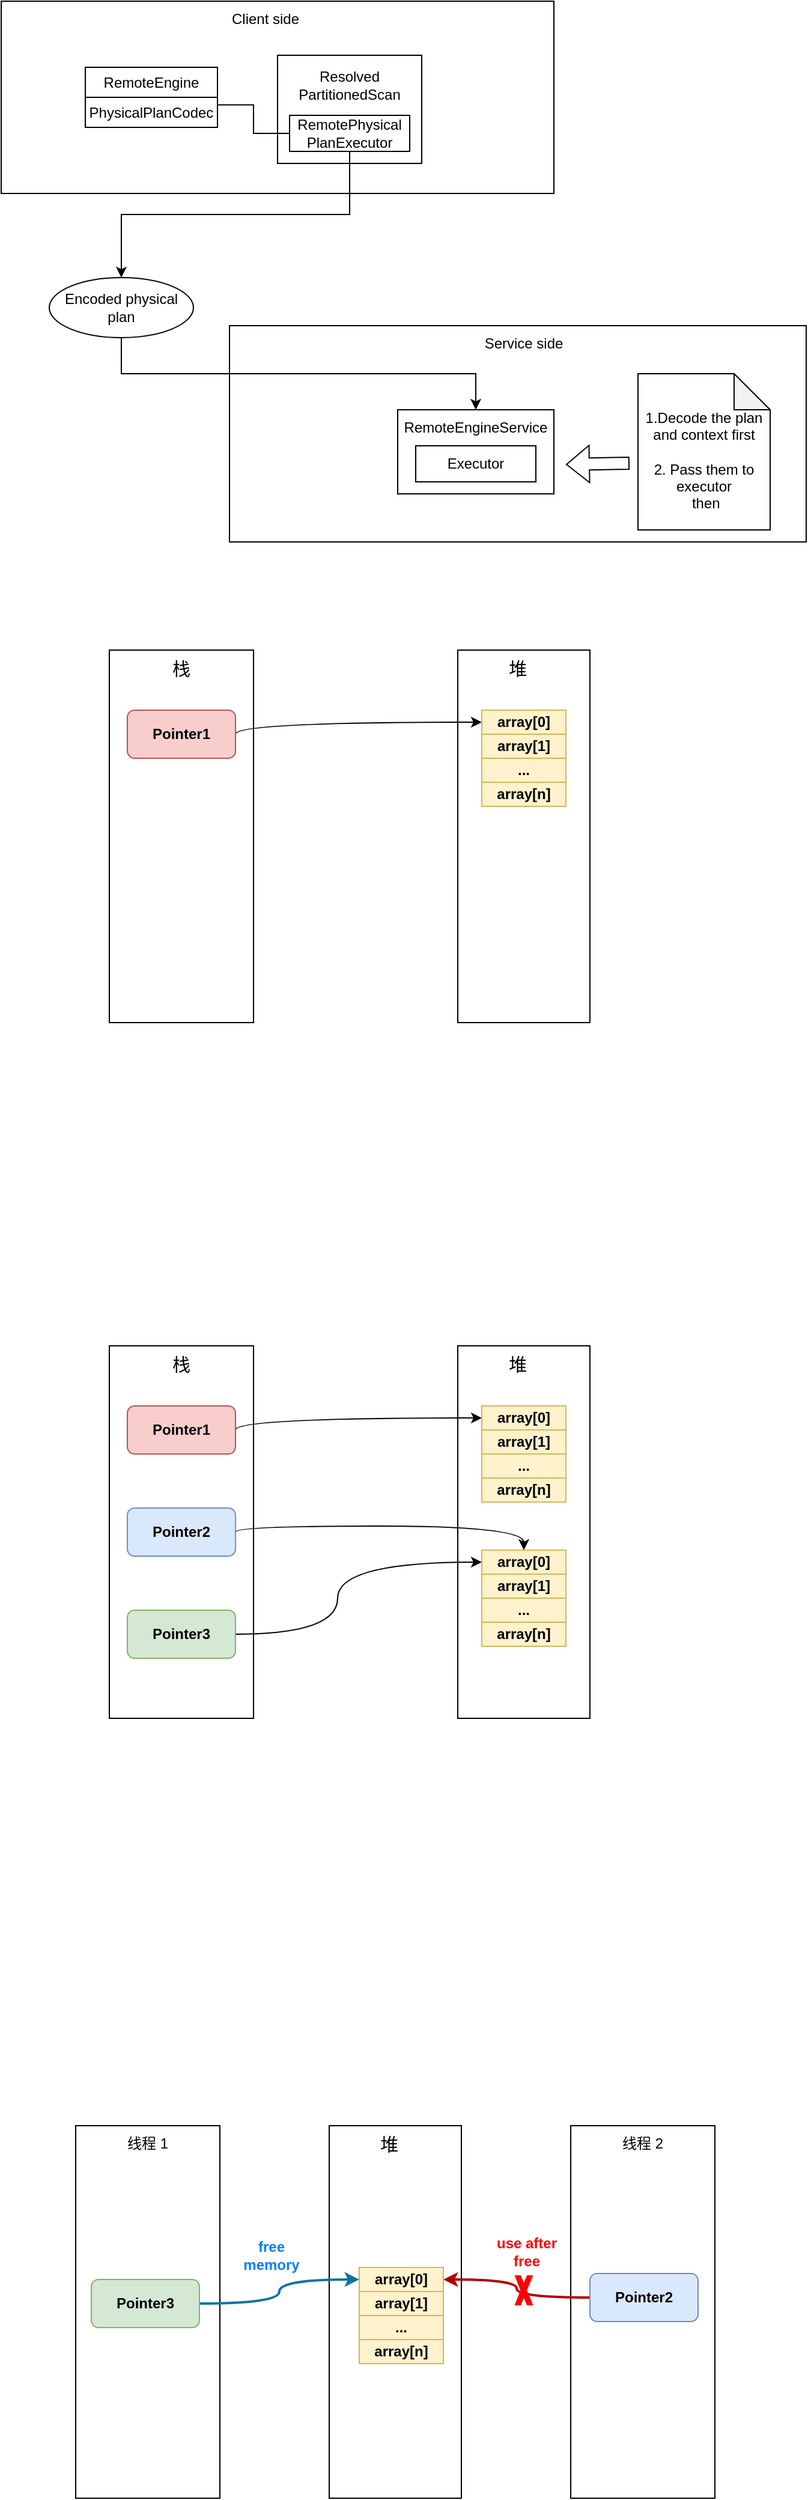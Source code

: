 <mxfile version="24.0.2" type="github">
  <diagram name="第 1 页" id="70xDTCp4IQkPO69VibeZ">
    <mxGraphModel dx="1414" dy="635" grid="0" gridSize="10" guides="1" tooltips="1" connect="1" arrows="1" fold="1" page="1" pageScale="1" pageWidth="827" pageHeight="1169" math="0" shadow="0">
      <root>
        <mxCell id="0" />
        <mxCell id="1" parent="0" />
        <mxCell id="eVmmj1NLvfO43Fu2ZoAp-78" value="" style="rounded=0;whiteSpace=wrap;html=1;" vertex="1" parent="1">
          <mxGeometry x="534" y="1838" width="120" height="310" as="geometry" />
        </mxCell>
        <mxCell id="eVmmj1NLvfO43Fu2ZoAp-3" value="" style="rounded=0;whiteSpace=wrap;html=1;" vertex="1" parent="1">
          <mxGeometry x="440" y="610" width="110" height="310" as="geometry" />
        </mxCell>
        <mxCell id="vCgPqWndhAU-b185812Y-34" value="" style="rounded=0;whiteSpace=wrap;html=1;" parent="1" vertex="1">
          <mxGeometry x="250" y="340" width="480" height="180" as="geometry" />
        </mxCell>
        <mxCell id="vCgPqWndhAU-b185812Y-26" value="" style="rounded=0;whiteSpace=wrap;html=1;" parent="1" vertex="1">
          <mxGeometry x="60" y="70" width="460" height="160" as="geometry" />
        </mxCell>
        <mxCell id="vCgPqWndhAU-b185812Y-1" value="" style="rounded=0;whiteSpace=wrap;html=1;" parent="1" vertex="1">
          <mxGeometry x="290" y="115" width="120" height="90" as="geometry" />
        </mxCell>
        <mxCell id="vCgPqWndhAU-b185812Y-2" value="&lt;div&gt;Resolved&lt;/div&gt;&lt;div&gt;PartitionedScan&lt;/div&gt;" style="text;html=1;strokeColor=none;fillColor=none;align=center;verticalAlign=middle;whiteSpace=wrap;rounded=0;" parent="1" vertex="1">
          <mxGeometry x="320" y="125" width="60" height="30" as="geometry" />
        </mxCell>
        <mxCell id="vCgPqWndhAU-b185812Y-20" style="edgeStyle=orthogonalEdgeStyle;rounded=0;orthogonalLoop=1;jettySize=auto;html=1;exitX=0;exitY=0.5;exitDx=0;exitDy=0;entryX=1;entryY=0.25;entryDx=0;entryDy=0;endArrow=none;endFill=0;" parent="1" source="vCgPqWndhAU-b185812Y-3" target="vCgPqWndhAU-b185812Y-19" edge="1">
          <mxGeometry relative="1" as="geometry" />
        </mxCell>
        <mxCell id="vCgPqWndhAU-b185812Y-3" value="" style="rounded=0;whiteSpace=wrap;html=1;" parent="1" vertex="1">
          <mxGeometry x="300" y="165" width="100" height="30" as="geometry" />
        </mxCell>
        <mxCell id="vCgPqWndhAU-b185812Y-22" style="edgeStyle=orthogonalEdgeStyle;rounded=0;orthogonalLoop=1;jettySize=auto;html=1;exitX=0.5;exitY=1;exitDx=0;exitDy=0;" parent="1" source="vCgPqWndhAU-b185812Y-4" target="vCgPqWndhAU-b185812Y-21" edge="1">
          <mxGeometry relative="1" as="geometry" />
        </mxCell>
        <mxCell id="vCgPqWndhAU-b185812Y-4" value="&lt;div&gt;RemotePhysical&lt;/div&gt;&lt;div&gt;PlanExecutor&lt;/div&gt;" style="text;html=1;strokeColor=none;fillColor=none;align=center;verticalAlign=middle;whiteSpace=wrap;rounded=0;" parent="1" vertex="1">
          <mxGeometry x="320" y="165" width="60" height="30" as="geometry" />
        </mxCell>
        <mxCell id="vCgPqWndhAU-b185812Y-16" value="RemoteEngine" style="rounded=0;whiteSpace=wrap;html=1;" parent="1" vertex="1">
          <mxGeometry x="130" y="125" width="110" height="25" as="geometry" />
        </mxCell>
        <mxCell id="vCgPqWndhAU-b185812Y-19" value="PhysicalPlanCodec" style="rounded=0;whiteSpace=wrap;html=1;" parent="1" vertex="1">
          <mxGeometry x="130" y="150" width="110" height="25" as="geometry" />
        </mxCell>
        <mxCell id="vCgPqWndhAU-b185812Y-27" style="edgeStyle=orthogonalEdgeStyle;rounded=0;orthogonalLoop=1;jettySize=auto;html=1;exitX=0.5;exitY=1;exitDx=0;exitDy=0;entryX=0.5;entryY=0;entryDx=0;entryDy=0;" parent="1" source="vCgPqWndhAU-b185812Y-21" target="vCgPqWndhAU-b185812Y-23" edge="1">
          <mxGeometry relative="1" as="geometry" />
        </mxCell>
        <mxCell id="vCgPqWndhAU-b185812Y-21" value="Encoded physical plan" style="ellipse;whiteSpace=wrap;html=1;" parent="1" vertex="1">
          <mxGeometry x="100" y="300" width="120" height="50" as="geometry" />
        </mxCell>
        <mxCell id="vCgPqWndhAU-b185812Y-23" value="" style="rounded=0;whiteSpace=wrap;html=1;" parent="1" vertex="1">
          <mxGeometry x="390" y="410" width="130" height="70" as="geometry" />
        </mxCell>
        <mxCell id="vCgPqWndhAU-b185812Y-28" value="Executor" style="rounded=0;whiteSpace=wrap;html=1;" parent="1" vertex="1">
          <mxGeometry x="405" y="440" width="100" height="30" as="geometry" />
        </mxCell>
        <mxCell id="vCgPqWndhAU-b185812Y-29" value="RemoteEngineService" style="text;html=1;strokeColor=none;fillColor=none;align=center;verticalAlign=middle;whiteSpace=wrap;rounded=0;" parent="1" vertex="1">
          <mxGeometry x="425" y="410" width="60" height="30" as="geometry" />
        </mxCell>
        <mxCell id="vCgPqWndhAU-b185812Y-31" value="&lt;div&gt;&lt;br&gt;&lt;/div&gt;&lt;div&gt;1.Decode the plan and context first&lt;/div&gt;&lt;div&gt;&lt;br&gt;&lt;/div&gt;&lt;div&gt;2. Pass them to executor&lt;br&gt;&lt;/div&gt;&amp;nbsp;then" style="shape=note;whiteSpace=wrap;html=1;backgroundOutline=1;darkOpacity=0.05;" parent="1" vertex="1">
          <mxGeometry x="590" y="380" width="110" height="130" as="geometry" />
        </mxCell>
        <mxCell id="vCgPqWndhAU-b185812Y-32" value="" style="shape=flexArrow;endArrow=classic;html=1;rounded=0;exitX=0.027;exitY=0.377;exitDx=0;exitDy=0;exitPerimeter=0;" parent="1" edge="1">
          <mxGeometry width="50" height="50" relative="1" as="geometry">
            <mxPoint x="582.97" y="454.5" as="sourcePoint" />
            <mxPoint x="530" y="455.49" as="targetPoint" />
          </mxGeometry>
        </mxCell>
        <mxCell id="vCgPqWndhAU-b185812Y-35" value="Client side" style="text;html=1;strokeColor=none;fillColor=none;align=center;verticalAlign=middle;whiteSpace=wrap;rounded=0;" parent="1" vertex="1">
          <mxGeometry x="250" y="70" width="60" height="30" as="geometry" />
        </mxCell>
        <mxCell id="vCgPqWndhAU-b185812Y-36" value="Service side" style="text;html=1;strokeColor=none;fillColor=none;align=center;verticalAlign=middle;whiteSpace=wrap;rounded=0;" parent="1" vertex="1">
          <mxGeometry x="460" y="340" width="70" height="30" as="geometry" />
        </mxCell>
        <mxCell id="eVmmj1NLvfO43Fu2ZoAp-1" value="" style="rounded=0;whiteSpace=wrap;html=1;" vertex="1" parent="1">
          <mxGeometry x="150" y="610" width="120" height="310" as="geometry" />
        </mxCell>
        <mxCell id="eVmmj1NLvfO43Fu2ZoAp-19" style="edgeStyle=orthogonalEdgeStyle;rounded=0;orthogonalLoop=1;jettySize=auto;html=1;exitX=1;exitY=0.5;exitDx=0;exitDy=0;entryX=0;entryY=0.5;entryDx=0;entryDy=0;curved=1;" edge="1" parent="1" source="eVmmj1NLvfO43Fu2ZoAp-2" target="eVmmj1NLvfO43Fu2ZoAp-4">
          <mxGeometry relative="1" as="geometry">
            <Array as="points">
              <mxPoint x="255" y="670" />
            </Array>
          </mxGeometry>
        </mxCell>
        <mxCell id="eVmmj1NLvfO43Fu2ZoAp-2" value="Pointer1" style="rounded=1;whiteSpace=wrap;html=1;fontStyle=1;fillColor=#f8cecc;strokeColor=#b85450;" vertex="1" parent="1">
          <mxGeometry x="165" y="660" width="90" height="40" as="geometry" />
        </mxCell>
        <mxCell id="eVmmj1NLvfO43Fu2ZoAp-4" value="array[0]" style="rounded=0;whiteSpace=wrap;html=1;fontStyle=1;fillColor=#fff2cc;strokeColor=#d6b656;" vertex="1" parent="1">
          <mxGeometry x="460" y="660" width="70" height="20" as="geometry" />
        </mxCell>
        <mxCell id="eVmmj1NLvfO43Fu2ZoAp-5" value="array[1]" style="rounded=0;whiteSpace=wrap;html=1;fontStyle=1;fillColor=#fff2cc;strokeColor=#d6b656;" vertex="1" parent="1">
          <mxGeometry x="460" y="680" width="70" height="20" as="geometry" />
        </mxCell>
        <mxCell id="eVmmj1NLvfO43Fu2ZoAp-6" value="..." style="rounded=0;whiteSpace=wrap;html=1;fontStyle=1;fillColor=#fff2cc;strokeColor=#d6b656;" vertex="1" parent="1">
          <mxGeometry x="460" y="700" width="70" height="20" as="geometry" />
        </mxCell>
        <mxCell id="eVmmj1NLvfO43Fu2ZoAp-7" value="array[n]" style="rounded=0;whiteSpace=wrap;html=1;fontStyle=1;fillColor=#fff2cc;strokeColor=#d6b656;" vertex="1" parent="1">
          <mxGeometry x="460" y="720" width="70" height="20" as="geometry" />
        </mxCell>
        <mxCell id="eVmmj1NLvfO43Fu2ZoAp-20" value="&lt;font style=&quot;font-size: 15px;&quot;&gt;栈&lt;/font&gt;" style="text;html=1;align=center;verticalAlign=middle;whiteSpace=wrap;rounded=0;" vertex="1" parent="1">
          <mxGeometry x="180" y="610" width="60" height="30" as="geometry" />
        </mxCell>
        <mxCell id="eVmmj1NLvfO43Fu2ZoAp-21" value="&lt;font style=&quot;font-size: 15px;&quot;&gt;堆&lt;/font&gt;" style="text;html=1;align=center;verticalAlign=middle;whiteSpace=wrap;rounded=0;" vertex="1" parent="1">
          <mxGeometry x="460" y="610" width="60" height="30" as="geometry" />
        </mxCell>
        <mxCell id="eVmmj1NLvfO43Fu2ZoAp-23" value="" style="rounded=0;whiteSpace=wrap;html=1;" vertex="1" parent="1">
          <mxGeometry x="440" y="1189" width="110" height="310" as="geometry" />
        </mxCell>
        <mxCell id="eVmmj1NLvfO43Fu2ZoAp-24" value="" style="rounded=0;whiteSpace=wrap;html=1;" vertex="1" parent="1">
          <mxGeometry x="150" y="1189" width="120" height="310" as="geometry" />
        </mxCell>
        <mxCell id="eVmmj1NLvfO43Fu2ZoAp-25" style="edgeStyle=orthogonalEdgeStyle;rounded=0;orthogonalLoop=1;jettySize=auto;html=1;exitX=1;exitY=0.5;exitDx=0;exitDy=0;entryX=0;entryY=0.5;entryDx=0;entryDy=0;curved=1;" edge="1" parent="1" source="eVmmj1NLvfO43Fu2ZoAp-26" target="eVmmj1NLvfO43Fu2ZoAp-27">
          <mxGeometry relative="1" as="geometry">
            <Array as="points">
              <mxPoint x="255" y="1249" />
            </Array>
          </mxGeometry>
        </mxCell>
        <mxCell id="eVmmj1NLvfO43Fu2ZoAp-26" value="Pointer1" style="rounded=1;whiteSpace=wrap;html=1;fontStyle=1;fillColor=#f8cecc;strokeColor=#b85450;" vertex="1" parent="1">
          <mxGeometry x="165" y="1239" width="90" height="40" as="geometry" />
        </mxCell>
        <mxCell id="eVmmj1NLvfO43Fu2ZoAp-27" value="array[0]" style="rounded=0;whiteSpace=wrap;html=1;fontStyle=1;fillColor=#fff2cc;strokeColor=#d6b656;" vertex="1" parent="1">
          <mxGeometry x="460" y="1239" width="70" height="20" as="geometry" />
        </mxCell>
        <mxCell id="eVmmj1NLvfO43Fu2ZoAp-28" value="array[1]" style="rounded=0;whiteSpace=wrap;html=1;fontStyle=1;fillColor=#fff2cc;strokeColor=#d6b656;" vertex="1" parent="1">
          <mxGeometry x="460" y="1259" width="70" height="20" as="geometry" />
        </mxCell>
        <mxCell id="eVmmj1NLvfO43Fu2ZoAp-29" value="..." style="rounded=0;whiteSpace=wrap;html=1;fontStyle=1;fillColor=#fff2cc;strokeColor=#d6b656;" vertex="1" parent="1">
          <mxGeometry x="460" y="1279" width="70" height="20" as="geometry" />
        </mxCell>
        <mxCell id="eVmmj1NLvfO43Fu2ZoAp-30" value="array[n]" style="rounded=0;whiteSpace=wrap;html=1;fontStyle=1;fillColor=#fff2cc;strokeColor=#d6b656;" vertex="1" parent="1">
          <mxGeometry x="460" y="1299" width="70" height="20" as="geometry" />
        </mxCell>
        <mxCell id="eVmmj1NLvfO43Fu2ZoAp-31" style="edgeStyle=orthogonalEdgeStyle;rounded=0;orthogonalLoop=1;jettySize=auto;html=1;exitX=1;exitY=0.5;exitDx=0;exitDy=0;entryX=0.5;entryY=0;entryDx=0;entryDy=0;curved=1;" edge="1" parent="1" source="eVmmj1NLvfO43Fu2ZoAp-32" target="eVmmj1NLvfO43Fu2ZoAp-33">
          <mxGeometry relative="1" as="geometry">
            <Array as="points">
              <mxPoint x="255" y="1339" />
              <mxPoint x="495" y="1339" />
            </Array>
          </mxGeometry>
        </mxCell>
        <mxCell id="eVmmj1NLvfO43Fu2ZoAp-32" value="Pointer2" style="rounded=1;whiteSpace=wrap;html=1;fontStyle=1;fillColor=#dae8fc;strokeColor=#6c8ebf;" vertex="1" parent="1">
          <mxGeometry x="165" y="1324" width="90" height="40" as="geometry" />
        </mxCell>
        <mxCell id="eVmmj1NLvfO43Fu2ZoAp-33" value="array[0]" style="rounded=0;whiteSpace=wrap;html=1;fontStyle=1;fillColor=#fff2cc;strokeColor=#d6b656;" vertex="1" parent="1">
          <mxGeometry x="460" y="1359" width="70" height="20" as="geometry" />
        </mxCell>
        <mxCell id="eVmmj1NLvfO43Fu2ZoAp-34" value="array[1]" style="rounded=0;whiteSpace=wrap;html=1;fontStyle=1;fillColor=#fff2cc;strokeColor=#d6b656;" vertex="1" parent="1">
          <mxGeometry x="460" y="1379" width="70" height="20" as="geometry" />
        </mxCell>
        <mxCell id="eVmmj1NLvfO43Fu2ZoAp-35" value="..." style="rounded=0;whiteSpace=wrap;html=1;fontStyle=1;fillColor=#fff2cc;strokeColor=#d6b656;" vertex="1" parent="1">
          <mxGeometry x="460" y="1399" width="70" height="20" as="geometry" />
        </mxCell>
        <mxCell id="eVmmj1NLvfO43Fu2ZoAp-36" value="array[n]" style="rounded=0;whiteSpace=wrap;html=1;fontStyle=1;fillColor=#fff2cc;strokeColor=#d6b656;" vertex="1" parent="1">
          <mxGeometry x="460" y="1419" width="70" height="20" as="geometry" />
        </mxCell>
        <mxCell id="eVmmj1NLvfO43Fu2ZoAp-37" style="edgeStyle=orthogonalEdgeStyle;rounded=0;orthogonalLoop=1;jettySize=auto;html=1;exitX=1;exitY=0.5;exitDx=0;exitDy=0;entryX=0;entryY=0.5;entryDx=0;entryDy=0;curved=1;" edge="1" parent="1" source="eVmmj1NLvfO43Fu2ZoAp-38" target="eVmmj1NLvfO43Fu2ZoAp-33">
          <mxGeometry relative="1" as="geometry">
            <Array as="points">
              <mxPoint x="340" y="1429" />
              <mxPoint x="340" y="1369" />
            </Array>
          </mxGeometry>
        </mxCell>
        <mxCell id="eVmmj1NLvfO43Fu2ZoAp-38" value="Pointer3" style="rounded=1;whiteSpace=wrap;html=1;fontStyle=1;fillColor=#d5e8d4;strokeColor=#82b366;" vertex="1" parent="1">
          <mxGeometry x="165" y="1409" width="90" height="40" as="geometry" />
        </mxCell>
        <mxCell id="eVmmj1NLvfO43Fu2ZoAp-39" value="&lt;font style=&quot;font-size: 15px;&quot;&gt;栈&lt;/font&gt;" style="text;html=1;align=center;verticalAlign=middle;whiteSpace=wrap;rounded=0;" vertex="1" parent="1">
          <mxGeometry x="180" y="1189" width="60" height="30" as="geometry" />
        </mxCell>
        <mxCell id="eVmmj1NLvfO43Fu2ZoAp-40" value="&lt;font style=&quot;font-size: 15px;&quot;&gt;堆&lt;/font&gt;" style="text;html=1;align=center;verticalAlign=middle;whiteSpace=wrap;rounded=0;" vertex="1" parent="1">
          <mxGeometry x="460" y="1189" width="60" height="30" as="geometry" />
        </mxCell>
        <mxCell id="eVmmj1NLvfO43Fu2ZoAp-60" value="" style="rounded=0;whiteSpace=wrap;html=1;" vertex="1" parent="1">
          <mxGeometry x="333" y="1838" width="110" height="310" as="geometry" />
        </mxCell>
        <mxCell id="eVmmj1NLvfO43Fu2ZoAp-61" value="" style="rounded=0;whiteSpace=wrap;html=1;" vertex="1" parent="1">
          <mxGeometry x="122" y="1838" width="120" height="310" as="geometry" />
        </mxCell>
        <mxCell id="eVmmj1NLvfO43Fu2ZoAp-82" style="edgeStyle=orthogonalEdgeStyle;rounded=0;orthogonalLoop=1;jettySize=auto;html=1;exitX=0;exitY=0.5;exitDx=0;exitDy=0;curved=1;fillColor=#e51400;strokeColor=#B20000;strokeWidth=2;" edge="1" parent="1" source="eVmmj1NLvfO43Fu2ZoAp-69" target="eVmmj1NLvfO43Fu2ZoAp-70">
          <mxGeometry relative="1" as="geometry" />
        </mxCell>
        <mxCell id="eVmmj1NLvfO43Fu2ZoAp-69" value="Pointer2" style="rounded=1;whiteSpace=wrap;html=1;fontStyle=1;fillColor=#dae8fc;strokeColor=#6c8ebf;" vertex="1" parent="1">
          <mxGeometry x="550" y="1961" width="90" height="40" as="geometry" />
        </mxCell>
        <mxCell id="eVmmj1NLvfO43Fu2ZoAp-70" value="array[0]" style="rounded=0;whiteSpace=wrap;html=1;fontStyle=1;fillColor=#fff2cc;strokeColor=#d6b656;" vertex="1" parent="1">
          <mxGeometry x="358" y="1956" width="70" height="20" as="geometry" />
        </mxCell>
        <mxCell id="eVmmj1NLvfO43Fu2ZoAp-71" value="array[1]" style="rounded=0;whiteSpace=wrap;html=1;fontStyle=1;fillColor=#fff2cc;strokeColor=#d6b656;" vertex="1" parent="1">
          <mxGeometry x="358" y="1976" width="70" height="20" as="geometry" />
        </mxCell>
        <mxCell id="eVmmj1NLvfO43Fu2ZoAp-72" value="..." style="rounded=0;whiteSpace=wrap;html=1;fontStyle=1;fillColor=#fff2cc;strokeColor=#d6b656;" vertex="1" parent="1">
          <mxGeometry x="358" y="1996" width="70" height="20" as="geometry" />
        </mxCell>
        <mxCell id="eVmmj1NLvfO43Fu2ZoAp-73" value="array[n]" style="rounded=0;whiteSpace=wrap;html=1;fontStyle=1;fillColor=#fff2cc;strokeColor=#d6b656;" vertex="1" parent="1">
          <mxGeometry x="358" y="2016" width="70" height="20" as="geometry" />
        </mxCell>
        <mxCell id="eVmmj1NLvfO43Fu2ZoAp-81" style="edgeStyle=orthogonalEdgeStyle;rounded=0;orthogonalLoop=1;jettySize=auto;html=1;exitX=1;exitY=0.5;exitDx=0;exitDy=0;entryX=0;entryY=0.5;entryDx=0;entryDy=0;curved=1;fillColor=#b1ddf0;strokeColor=#10739e;strokeWidth=2;" edge="1" parent="1" source="eVmmj1NLvfO43Fu2ZoAp-75" target="eVmmj1NLvfO43Fu2ZoAp-70">
          <mxGeometry relative="1" as="geometry" />
        </mxCell>
        <mxCell id="eVmmj1NLvfO43Fu2ZoAp-75" value="Pointer3" style="rounded=1;whiteSpace=wrap;html=1;fontStyle=1;fillColor=#d5e8d4;strokeColor=#82b366;" vertex="1" parent="1">
          <mxGeometry x="135" y="1966" width="90" height="40" as="geometry" />
        </mxCell>
        <mxCell id="eVmmj1NLvfO43Fu2ZoAp-76" value="线程 1" style="text;html=1;align=center;verticalAlign=middle;whiteSpace=wrap;rounded=0;" vertex="1" parent="1">
          <mxGeometry x="152" y="1838" width="60" height="30" as="geometry" />
        </mxCell>
        <mxCell id="eVmmj1NLvfO43Fu2ZoAp-77" value="&lt;font style=&quot;font-size: 15px;&quot;&gt;堆&lt;/font&gt;" style="text;html=1;align=center;verticalAlign=middle;whiteSpace=wrap;rounded=0;" vertex="1" parent="1">
          <mxGeometry x="353" y="1838" width="60" height="30" as="geometry" />
        </mxCell>
        <mxCell id="eVmmj1NLvfO43Fu2ZoAp-80" value="线程 2" style="text;html=1;align=center;verticalAlign=middle;whiteSpace=wrap;rounded=0;" vertex="1" parent="1">
          <mxGeometry x="564" y="1838" width="60" height="30" as="geometry" />
        </mxCell>
        <mxCell id="eVmmj1NLvfO43Fu2ZoAp-83" value="&lt;font color=&quot;#007fff&quot;&gt;&lt;b&gt;free memory&lt;/b&gt;&lt;/font&gt;" style="text;html=1;align=center;verticalAlign=middle;whiteSpace=wrap;rounded=0;fontColor=#66B2FF;" vertex="1" parent="1">
          <mxGeometry x="255" y="1931" width="60" height="30" as="geometry" />
        </mxCell>
        <mxCell id="eVmmj1NLvfO43Fu2ZoAp-84" value="&lt;font color=&quot;#ff0000&quot;&gt;&lt;b&gt;use after free&lt;br&gt;&lt;/b&gt;&lt;/font&gt;" style="text;html=1;align=center;verticalAlign=middle;whiteSpace=wrap;rounded=0;fontColor=#66B2FF;" vertex="1" parent="1">
          <mxGeometry x="470" y="1928" width="55" height="30" as="geometry" />
        </mxCell>
        <mxCell id="eVmmj1NLvfO43Fu2ZoAp-85" value="" style="verticalLabelPosition=bottom;verticalAlign=top;html=1;shape=mxgraph.basic.x;strokeColor=#FF0000;fillColor=#FF0000;" vertex="1" parent="1">
          <mxGeometry x="488" y="1963" width="14" height="24" as="geometry" />
        </mxCell>
      </root>
    </mxGraphModel>
  </diagram>
</mxfile>
